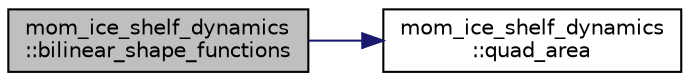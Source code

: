 digraph "mom_ice_shelf_dynamics::bilinear_shape_functions"
{
 // INTERACTIVE_SVG=YES
 // LATEX_PDF_SIZE
  edge [fontname="Helvetica",fontsize="10",labelfontname="Helvetica",labelfontsize="10"];
  node [fontname="Helvetica",fontsize="10",shape=record];
  rankdir="LR";
  Node1 [label="mom_ice_shelf_dynamics\l::bilinear_shape_functions",height=0.2,width=0.4,color="black", fillcolor="grey75", style="filled", fontcolor="black",tooltip="This subroutine calculates the gradients of bilinear basis elements that that are centered at the ver..."];
  Node1 -> Node2 [color="midnightblue",fontsize="10",style="solid",fontname="Helvetica"];
  Node2 [label="mom_ice_shelf_dynamics\l::quad_area",height=0.2,width=0.4,color="black", fillcolor="white", style="filled",URL="$namespacemom__ice__shelf__dynamics.html#a44ac16282b7667409d32e7eb3e667822",tooltip="Calculate area of quadrilateral."];
}
